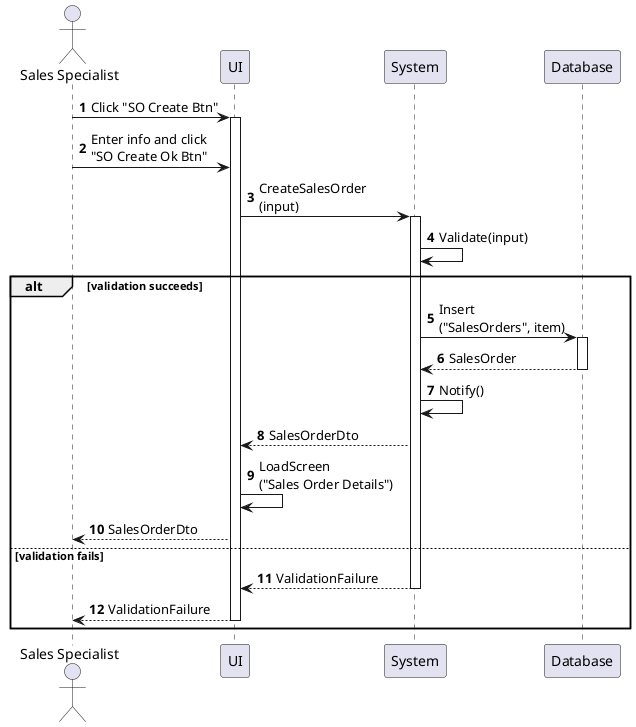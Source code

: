 @startuml sales-order-create
autonumber

actor "Sales Specialist" as a
participant UI as f
participant System as b
participant Database as d

a -> f : Click "SO Create Btn"
activate f
a -> f : Enter info and click\n"SO Create Ok Btn"
f -> b : CreateSalesOrder\n(input)
activate b
b -> b : Validate(input)

alt validation succeeds
    b -> d : Insert\n("SalesOrders", item)
    activate d
    return SalesOrder
    b -> b : Notify()
    b --> f : SalesOrderDto
    f -> f : LoadScreen\n("Sales Order Details")
    f --> a : SalesOrderDto
else validation fails
    return ValidationFailure
    return ValidationFailure
end
@enduml